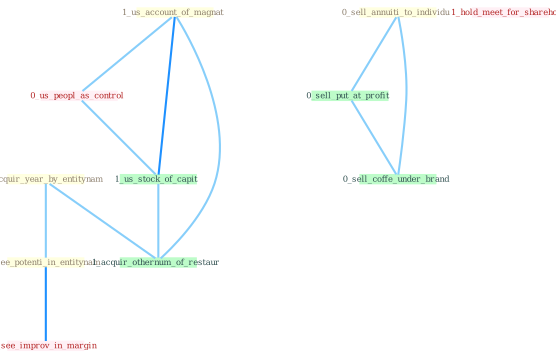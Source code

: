 Graph G{ 
    node
    [shape=polygon,style=filled,width=.5,height=.06,color="#BDFCC9",fixedsize=true,fontsize=4,
    fontcolor="#2f4f4f"];
    {node
    [color="#ffffe0", fontcolor="#8b7d6b"] "0_acquir_year_by_entitynam " "0_sell_annuiti_to_individu " "1_us_account_of_magnat " "0_see_potenti_in_entitynam "}
{node [color="#fff0f5", fontcolor="#b22222"] "0_us_peopl_as_control " "1_see_improv_in_margin " "1_hold_meet_for_sharehold "}
edge [color="#B0E2FF"];

	"0_acquir_year_by_entitynam " -- "0_see_potenti_in_entitynam " [w="1", color="#87cefa" ];
	"0_acquir_year_by_entitynam " -- "1_acquir_othernum_of_restaur " [w="1", color="#87cefa" ];
	"0_sell_annuiti_to_individu " -- "0_sell_put_at_profit " [w="1", color="#87cefa" ];
	"0_sell_annuiti_to_individu " -- "0_sell_coffe_under_brand " [w="1", color="#87cefa" ];
	"1_us_account_of_magnat " -- "0_us_peopl_as_control " [w="1", color="#87cefa" ];
	"1_us_account_of_magnat " -- "1_us_stock_of_capit " [w="2", color="#1e90ff" , len=0.8];
	"1_us_account_of_magnat " -- "1_acquir_othernum_of_restaur " [w="1", color="#87cefa" ];
	"0_see_potenti_in_entitynam " -- "1_see_improv_in_margin " [w="2", color="#1e90ff" , len=0.8];
	"0_us_peopl_as_control " -- "1_us_stock_of_capit " [w="1", color="#87cefa" ];
	"0_sell_put_at_profit " -- "0_sell_coffe_under_brand " [w="1", color="#87cefa" ];
	"1_us_stock_of_capit " -- "1_acquir_othernum_of_restaur " [w="1", color="#87cefa" ];
}